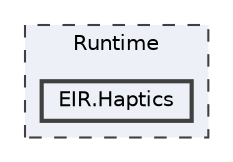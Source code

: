 digraph "Runtime/EIR.Haptics"
{
 // LATEX_PDF_SIZE
  bgcolor="transparent";
  edge [fontname=Helvetica,fontsize=10,labelfontname=Helvetica,labelfontsize=10];
  node [fontname=Helvetica,fontsize=10,shape=box,height=0.2,width=0.4];
  compound=true
  subgraph clusterdir_4f6666a8f2ab10bc970eb7559668f031 {
    graph [ bgcolor="#edf0f7", pencolor="grey25", label="Runtime", fontname=Helvetica,fontsize=10 style="filled,dashed", URL="dir_4f6666a8f2ab10bc970eb7559668f031.html",tooltip=""]
  dir_d06b6bfb6f389b38eb3fee1fe8ad0303 [label="EIR.Haptics", fillcolor="#edf0f7", color="grey25", style="filled,bold", URL="dir_d06b6bfb6f389b38eb3fee1fe8ad0303.html",tooltip=""];
  }
}
